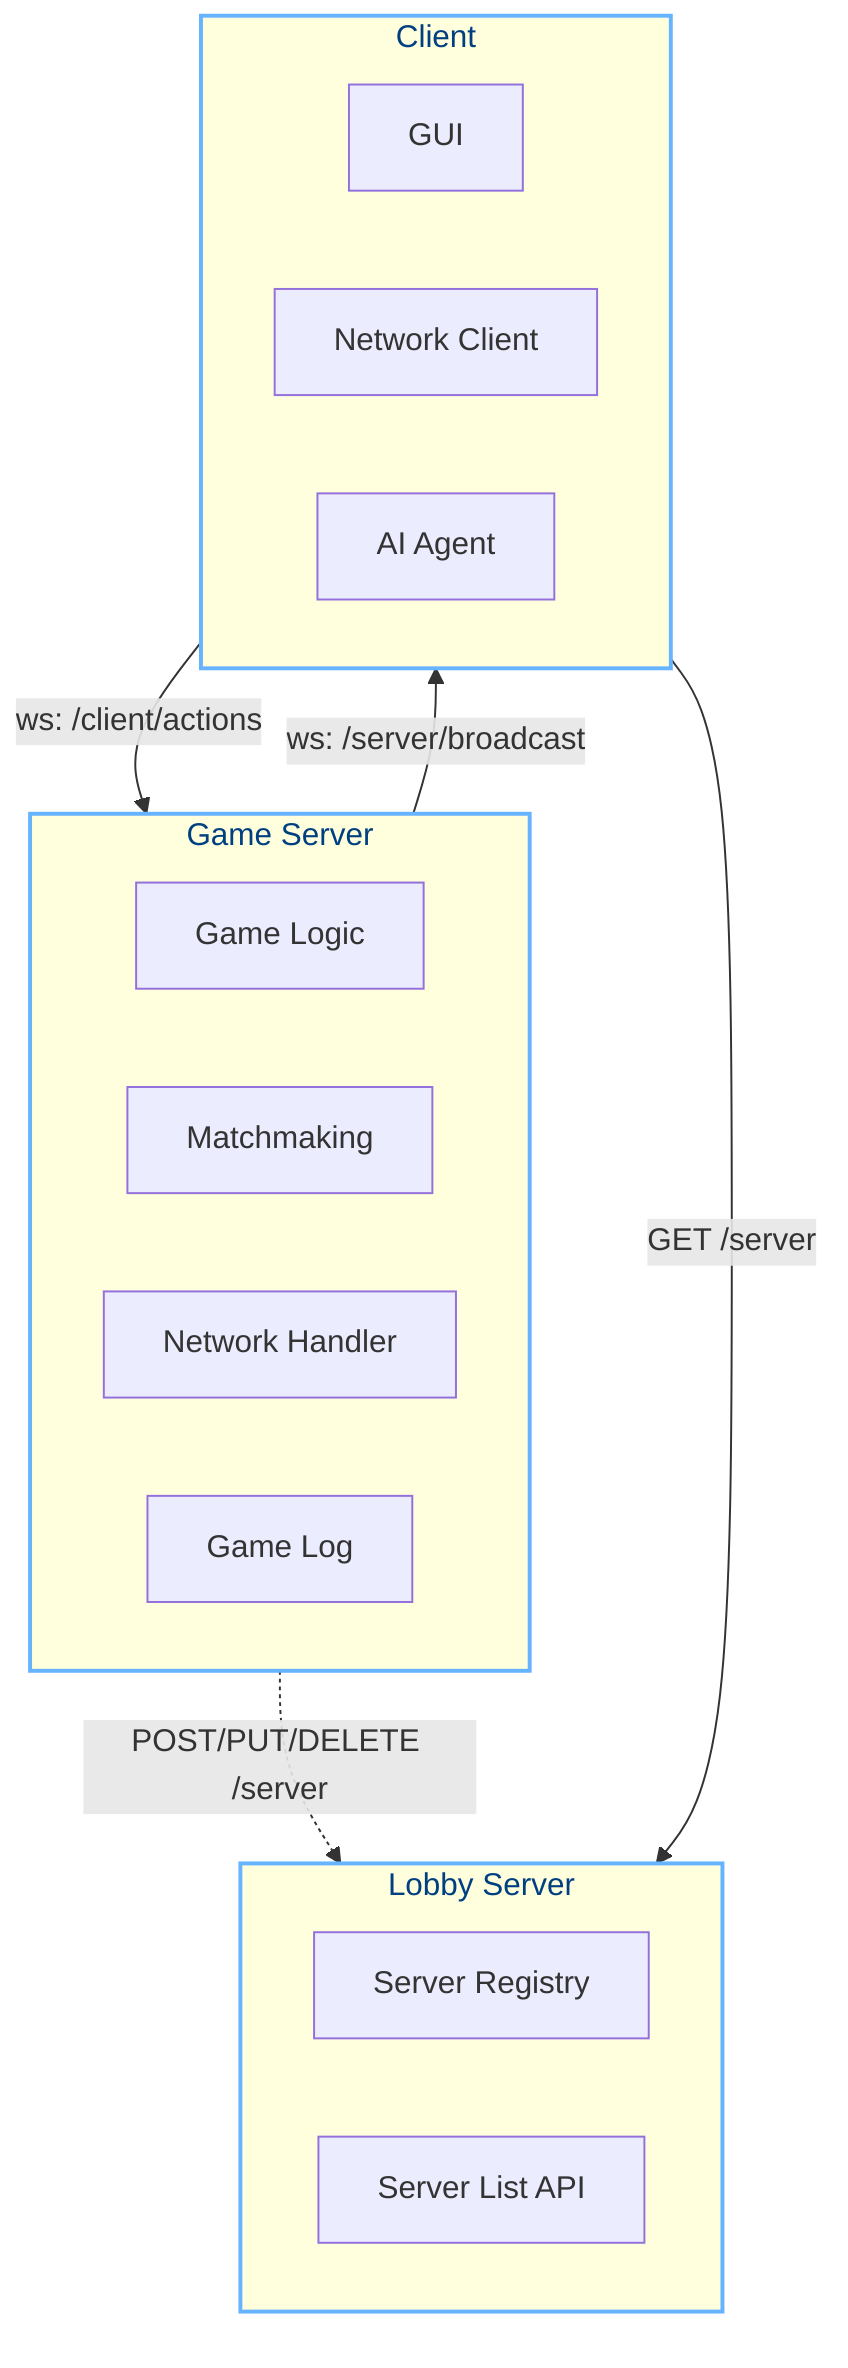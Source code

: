%% Network Architecture / Data Flow – The aMAZEing Labyrinth
flowchart TD
    %% Clusters / Containers
    subgraph Lobby["Lobby Server"]
        A1["Server Registry"]
        A2["Server List API"]
    end

    subgraph GameServer["Game Server"]
        B1["Game Logic"]
        B2["Matchmaking"]
        B3["Network Handler"]
        B4["Game Log"]
    end

    subgraph Client["Client"]
        C1["GUI"]
        C2["Network Client"]
        C3["AI Agent"]
    end

    %% Connections
    GameServer -.->|POST/PUT/DELETE /server| Lobby:::softRed
    Client -->|GET /server| Lobby:::softBlue
    Client -->|ws: /client/actions| GameServer:::softBlue
    GameServer -->|ws: /server/broadcast| Client:::softBlue

    %% Styles
    classDef softRed stroke:#ff9999,stroke-width:2px,color:#cc0000;
    classDef softBlue stroke:#66b3ff,stroke-width:2px,color:#004080;